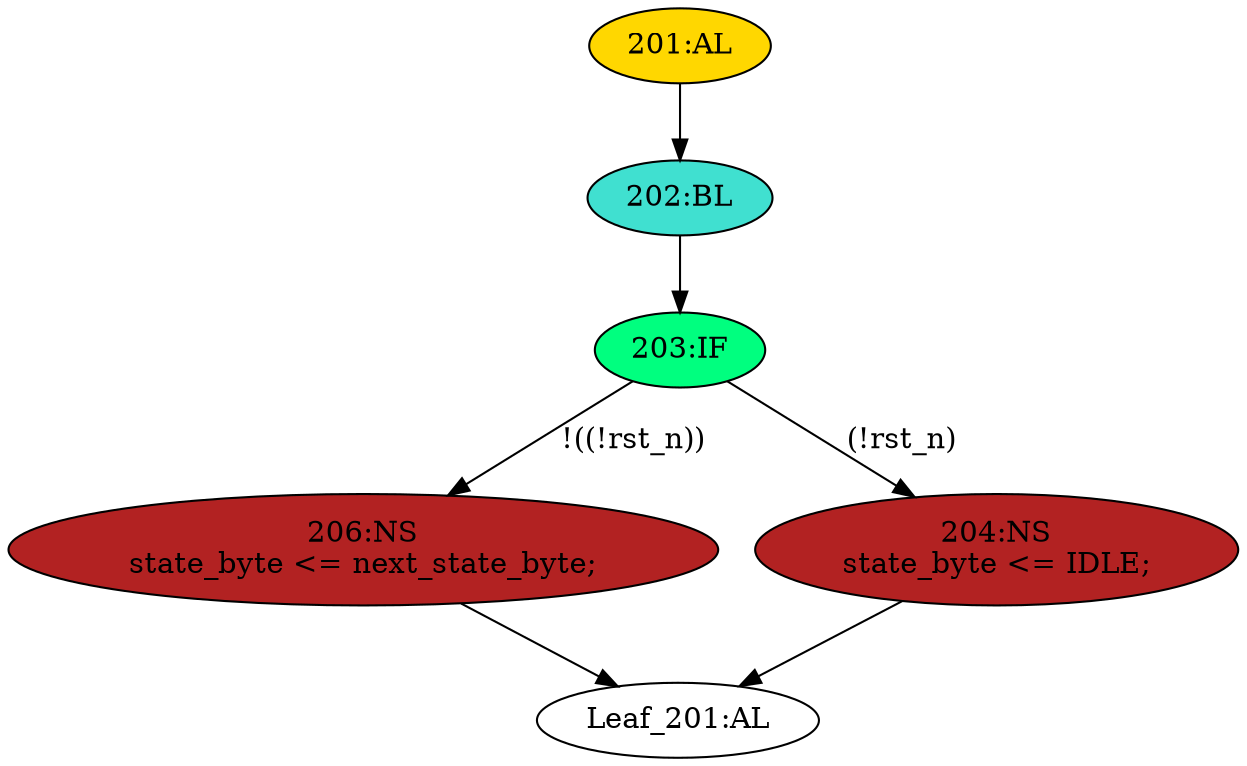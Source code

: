 strict digraph "" {
	node [label="\N"];
	"201:AL"	 [ast="<pyverilog.vparser.ast.Always object at 0x7fcd18377e50>",
		clk_sens=True,
		fillcolor=gold,
		label="201:AL",
		sens="['clk']",
		statements="[]",
		style=filled,
		typ=Always,
		use_var="['rst_n', 'IDLE', 'next_state_byte']"];
	"202:BL"	 [ast="<pyverilog.vparser.ast.Block object at 0x7fcd1837b3d0>",
		fillcolor=turquoise,
		label="202:BL",
		statements="[]",
		style=filled,
		typ=Block];
	"201:AL" -> "202:BL"	 [cond="[]",
		lineno=None];
	"203:IF"	 [ast="<pyverilog.vparser.ast.IfStatement object at 0x7fcd1837b410>",
		fillcolor=springgreen,
		label="203:IF",
		statements="[]",
		style=filled,
		typ=IfStatement];
	"206:NS"	 [ast="<pyverilog.vparser.ast.NonblockingSubstitution object at 0x7fcd1837b590>",
		fillcolor=firebrick,
		label="206:NS
state_byte <= next_state_byte;",
		statements="[<pyverilog.vparser.ast.NonblockingSubstitution object at 0x7fcd1837b590>]",
		style=filled,
		typ=NonblockingSubstitution];
	"203:IF" -> "206:NS"	 [cond="['rst_n']",
		label="!((!rst_n))",
		lineno=203];
	"204:NS"	 [ast="<pyverilog.vparser.ast.NonblockingSubstitution object at 0x7fcd1837b910>",
		fillcolor=firebrick,
		label="204:NS
state_byte <= IDLE;",
		statements="[<pyverilog.vparser.ast.NonblockingSubstitution object at 0x7fcd1837b910>]",
		style=filled,
		typ=NonblockingSubstitution];
	"203:IF" -> "204:NS"	 [cond="['rst_n']",
		label="(!rst_n)",
		lineno=203];
	"Leaf_201:AL"	 [def_var="['state_byte']",
		label="Leaf_201:AL"];
	"202:BL" -> "203:IF"	 [cond="[]",
		lineno=None];
	"206:NS" -> "Leaf_201:AL"	 [cond="[]",
		lineno=None];
	"204:NS" -> "Leaf_201:AL"	 [cond="[]",
		lineno=None];
}
